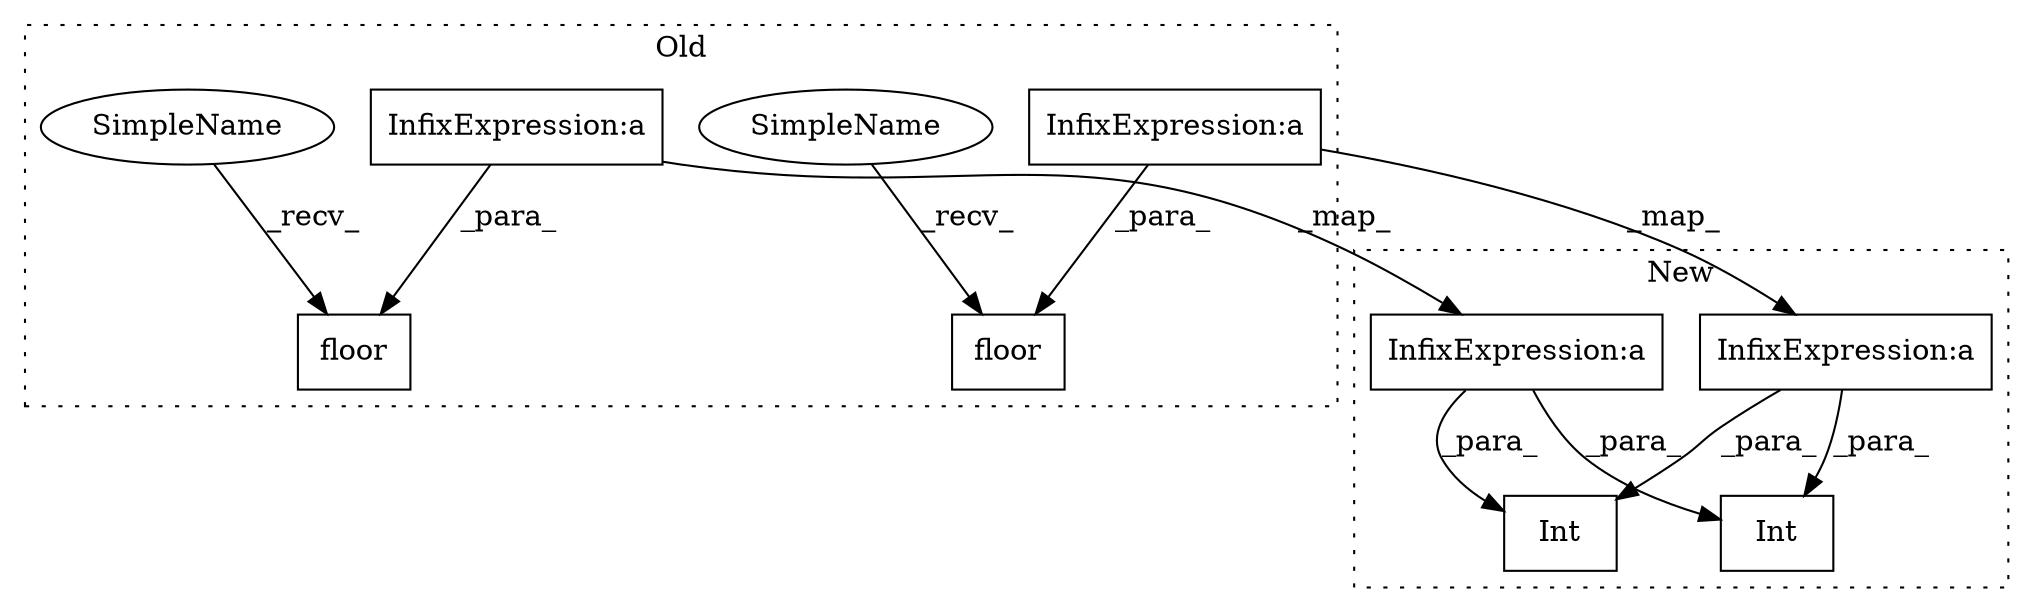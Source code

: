 digraph G {
subgraph cluster0 {
1 [label="floor" a="32" s="1172,1190" l="6,1" shape="box"];
3 [label="floor" a="32" s="1210,1228" l="6,1" shape="box"];
4 [label="InfixExpression:a" a="27" s="1180" l="3" shape="box"];
7 [label="InfixExpression:a" a="27" s="1218" l="3" shape="box"];
9 [label="SimpleName" a="42" s="1204" l="5" shape="ellipse"];
10 [label="SimpleName" a="42" s="1166" l="5" shape="ellipse"];
label = "Old";
style="dotted";
}
subgraph cluster1 {
2 [label="Int" a="32" s="1073,1078" l="4,1" shape="box"];
5 [label="InfixExpression:a" a="27" s="1178" l="3" shape="box"];
6 [label="InfixExpression:a" a="27" s="1191" l="3" shape="box"];
8 [label="Int" a="32" s="1054,1059" l="4,1" shape="box"];
label = "New";
style="dotted";
}
4 -> 5 [label="_map_"];
4 -> 1 [label="_para_"];
5 -> 2 [label="_para_"];
5 -> 8 [label="_para_"];
6 -> 2 [label="_para_"];
6 -> 8 [label="_para_"];
7 -> 3 [label="_para_"];
7 -> 6 [label="_map_"];
9 -> 3 [label="_recv_"];
10 -> 1 [label="_recv_"];
}